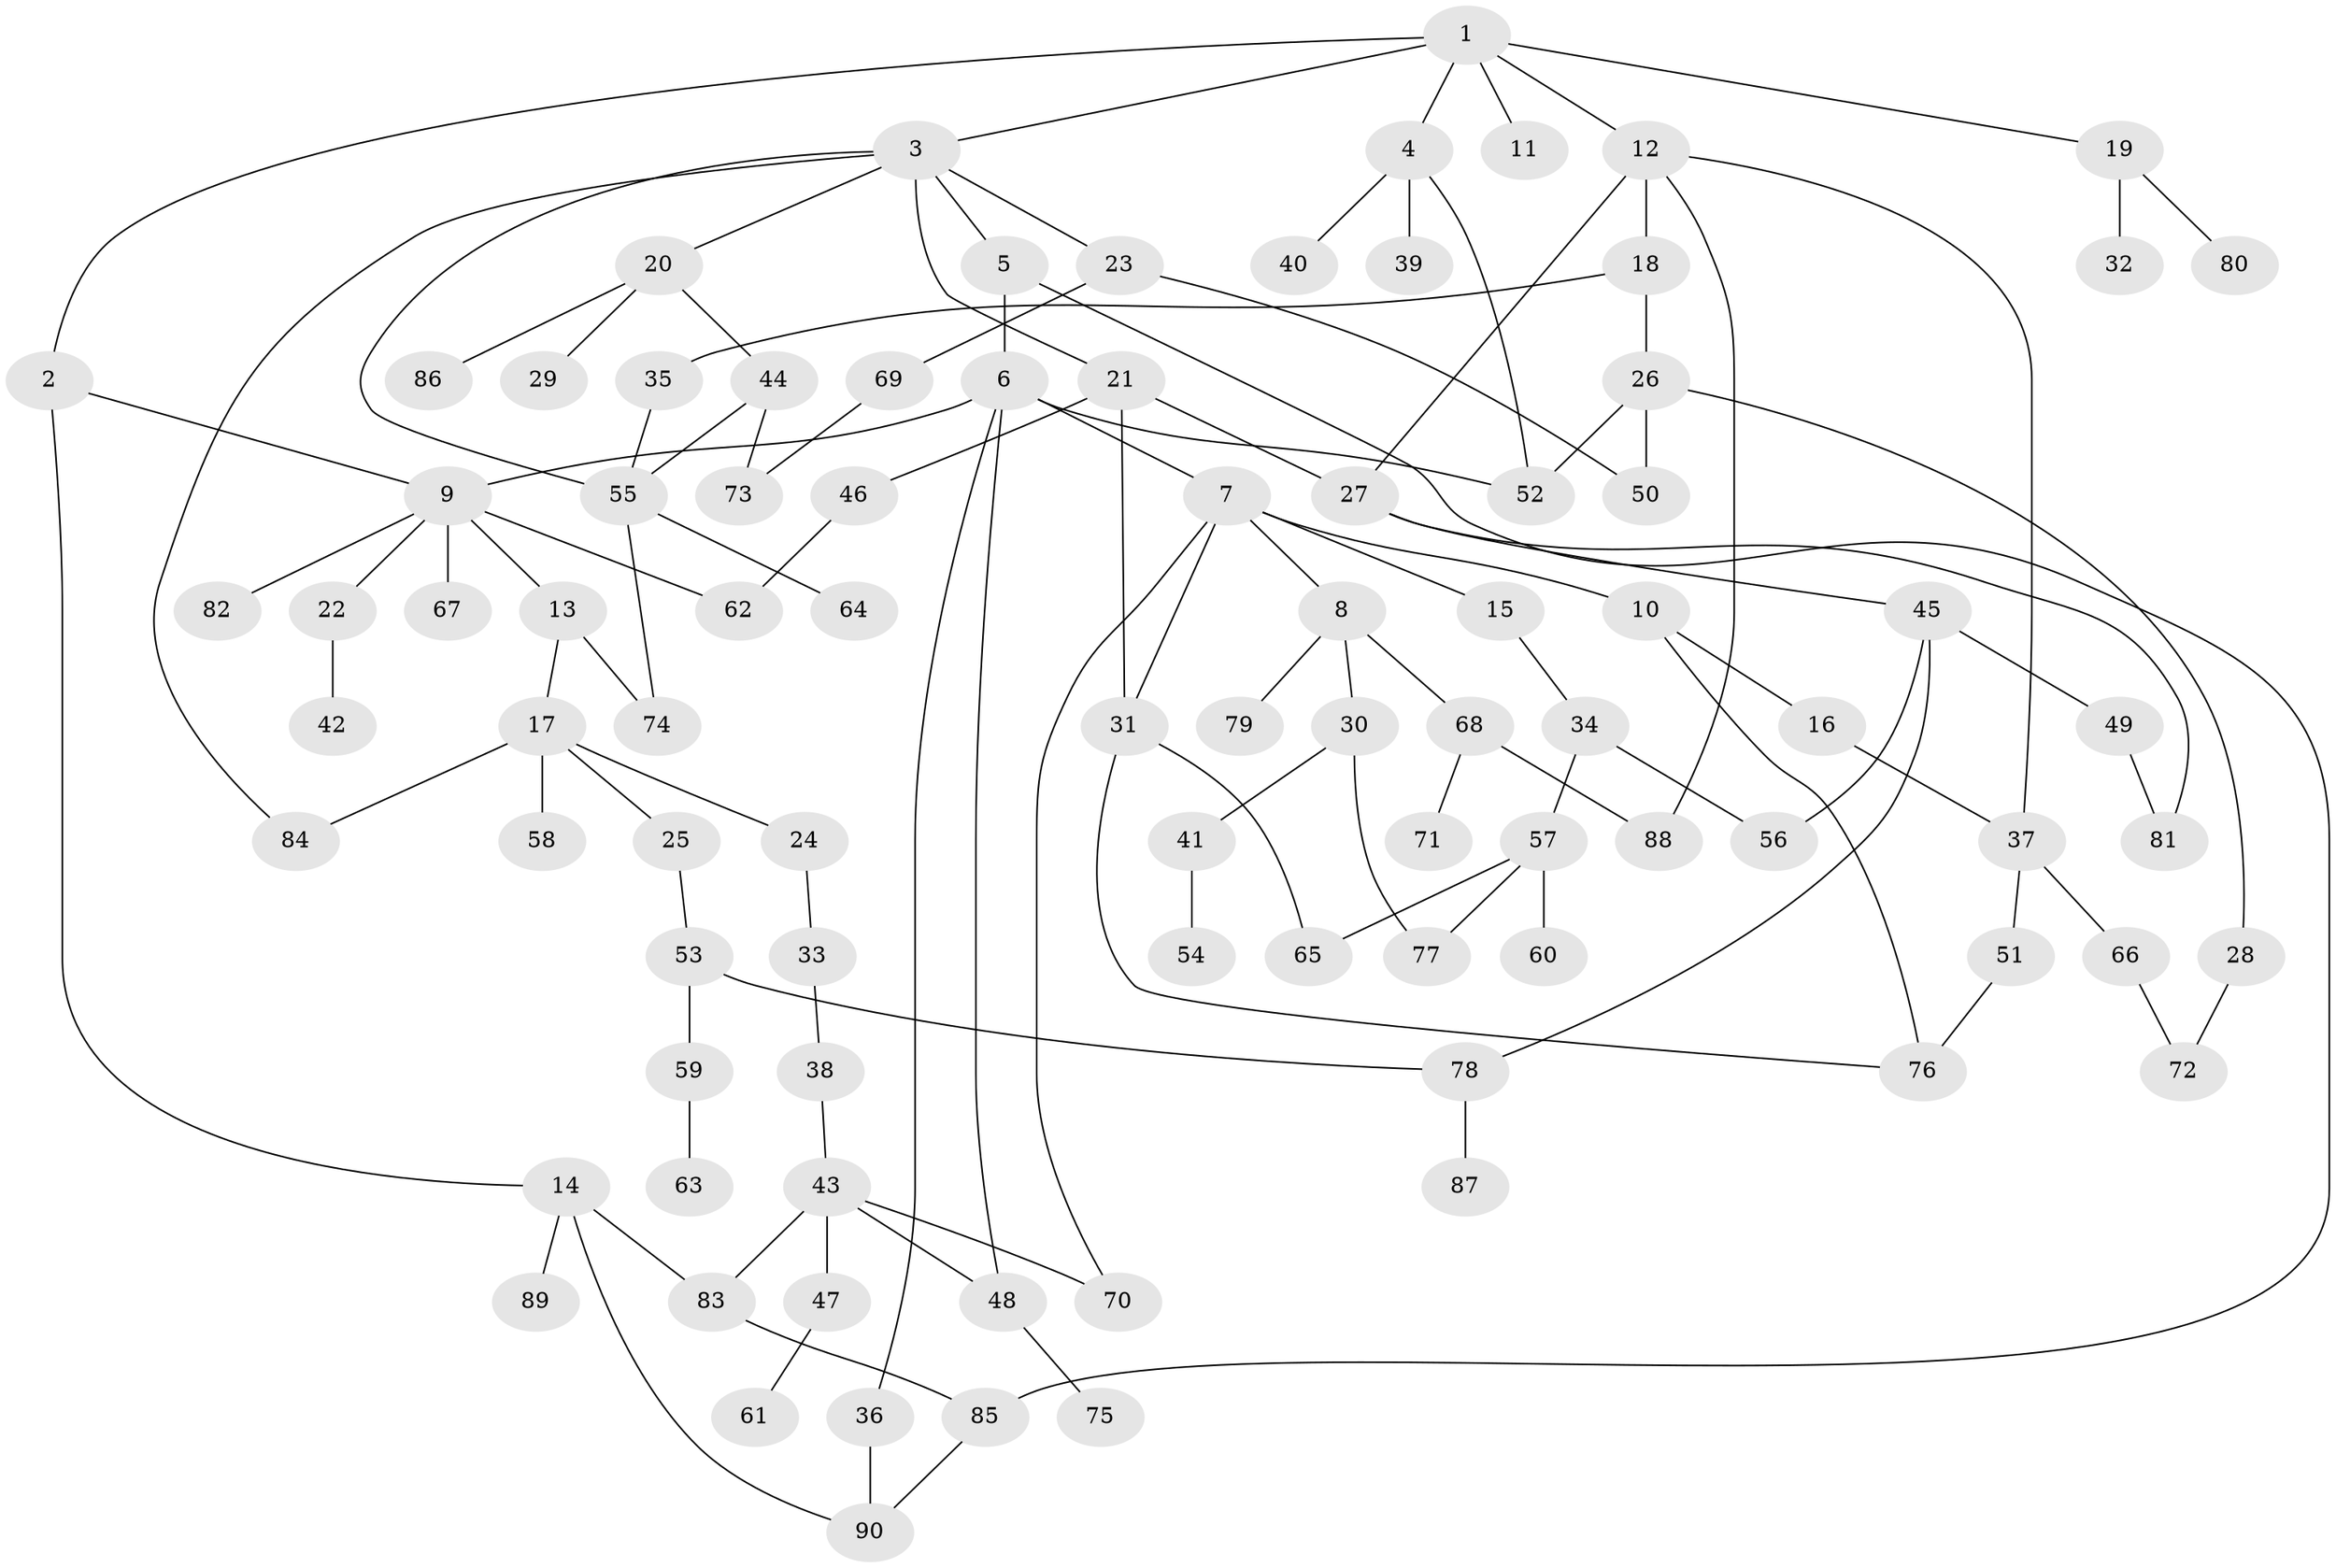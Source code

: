 // coarse degree distribution, {1: 0.37777777777777777, 2: 0.37777777777777777, 4: 0.08888888888888889, 3: 0.044444444444444446, 5: 0.044444444444444446, 10: 0.022222222222222223, 6: 0.022222222222222223, 19: 0.022222222222222223}
// Generated by graph-tools (version 1.1) at 2025/45/03/04/25 21:45:21]
// undirected, 90 vertices, 117 edges
graph export_dot {
graph [start="1"]
  node [color=gray90,style=filled];
  1;
  2;
  3;
  4;
  5;
  6;
  7;
  8;
  9;
  10;
  11;
  12;
  13;
  14;
  15;
  16;
  17;
  18;
  19;
  20;
  21;
  22;
  23;
  24;
  25;
  26;
  27;
  28;
  29;
  30;
  31;
  32;
  33;
  34;
  35;
  36;
  37;
  38;
  39;
  40;
  41;
  42;
  43;
  44;
  45;
  46;
  47;
  48;
  49;
  50;
  51;
  52;
  53;
  54;
  55;
  56;
  57;
  58;
  59;
  60;
  61;
  62;
  63;
  64;
  65;
  66;
  67;
  68;
  69;
  70;
  71;
  72;
  73;
  74;
  75;
  76;
  77;
  78;
  79;
  80;
  81;
  82;
  83;
  84;
  85;
  86;
  87;
  88;
  89;
  90;
  1 -- 2;
  1 -- 3;
  1 -- 4;
  1 -- 11;
  1 -- 12;
  1 -- 19;
  2 -- 9;
  2 -- 14;
  3 -- 5;
  3 -- 20;
  3 -- 21;
  3 -- 23;
  3 -- 55;
  3 -- 84;
  4 -- 39;
  4 -- 40;
  4 -- 52;
  5 -- 6;
  5 -- 85;
  6 -- 7;
  6 -- 36;
  6 -- 48;
  6 -- 52;
  6 -- 9;
  7 -- 8;
  7 -- 10;
  7 -- 15;
  7 -- 31;
  7 -- 70;
  8 -- 30;
  8 -- 68;
  8 -- 79;
  9 -- 13;
  9 -- 22;
  9 -- 67;
  9 -- 82;
  9 -- 62;
  10 -- 16;
  10 -- 76;
  12 -- 18;
  12 -- 37;
  12 -- 88;
  12 -- 27;
  13 -- 17;
  13 -- 74;
  14 -- 89;
  14 -- 90;
  14 -- 83;
  15 -- 34;
  16 -- 37;
  17 -- 24;
  17 -- 25;
  17 -- 58;
  17 -- 84;
  18 -- 26;
  18 -- 35;
  19 -- 32;
  19 -- 80;
  20 -- 29;
  20 -- 44;
  20 -- 86;
  21 -- 27;
  21 -- 46;
  21 -- 31;
  22 -- 42;
  23 -- 69;
  23 -- 50;
  24 -- 33;
  25 -- 53;
  26 -- 28;
  26 -- 50;
  26 -- 52;
  27 -- 45;
  27 -- 81;
  28 -- 72;
  30 -- 41;
  30 -- 77;
  31 -- 65;
  31 -- 76;
  33 -- 38;
  34 -- 56;
  34 -- 57;
  35 -- 55;
  36 -- 90;
  37 -- 51;
  37 -- 66;
  38 -- 43;
  41 -- 54;
  43 -- 47;
  43 -- 83;
  43 -- 70;
  43 -- 48;
  44 -- 73;
  44 -- 55;
  45 -- 49;
  45 -- 56;
  45 -- 78;
  46 -- 62;
  47 -- 61;
  48 -- 75;
  49 -- 81;
  51 -- 76;
  53 -- 59;
  53 -- 78;
  55 -- 64;
  55 -- 74;
  57 -- 60;
  57 -- 65;
  57 -- 77;
  59 -- 63;
  66 -- 72;
  68 -- 71;
  68 -- 88;
  69 -- 73;
  78 -- 87;
  83 -- 85;
  85 -- 90;
}
